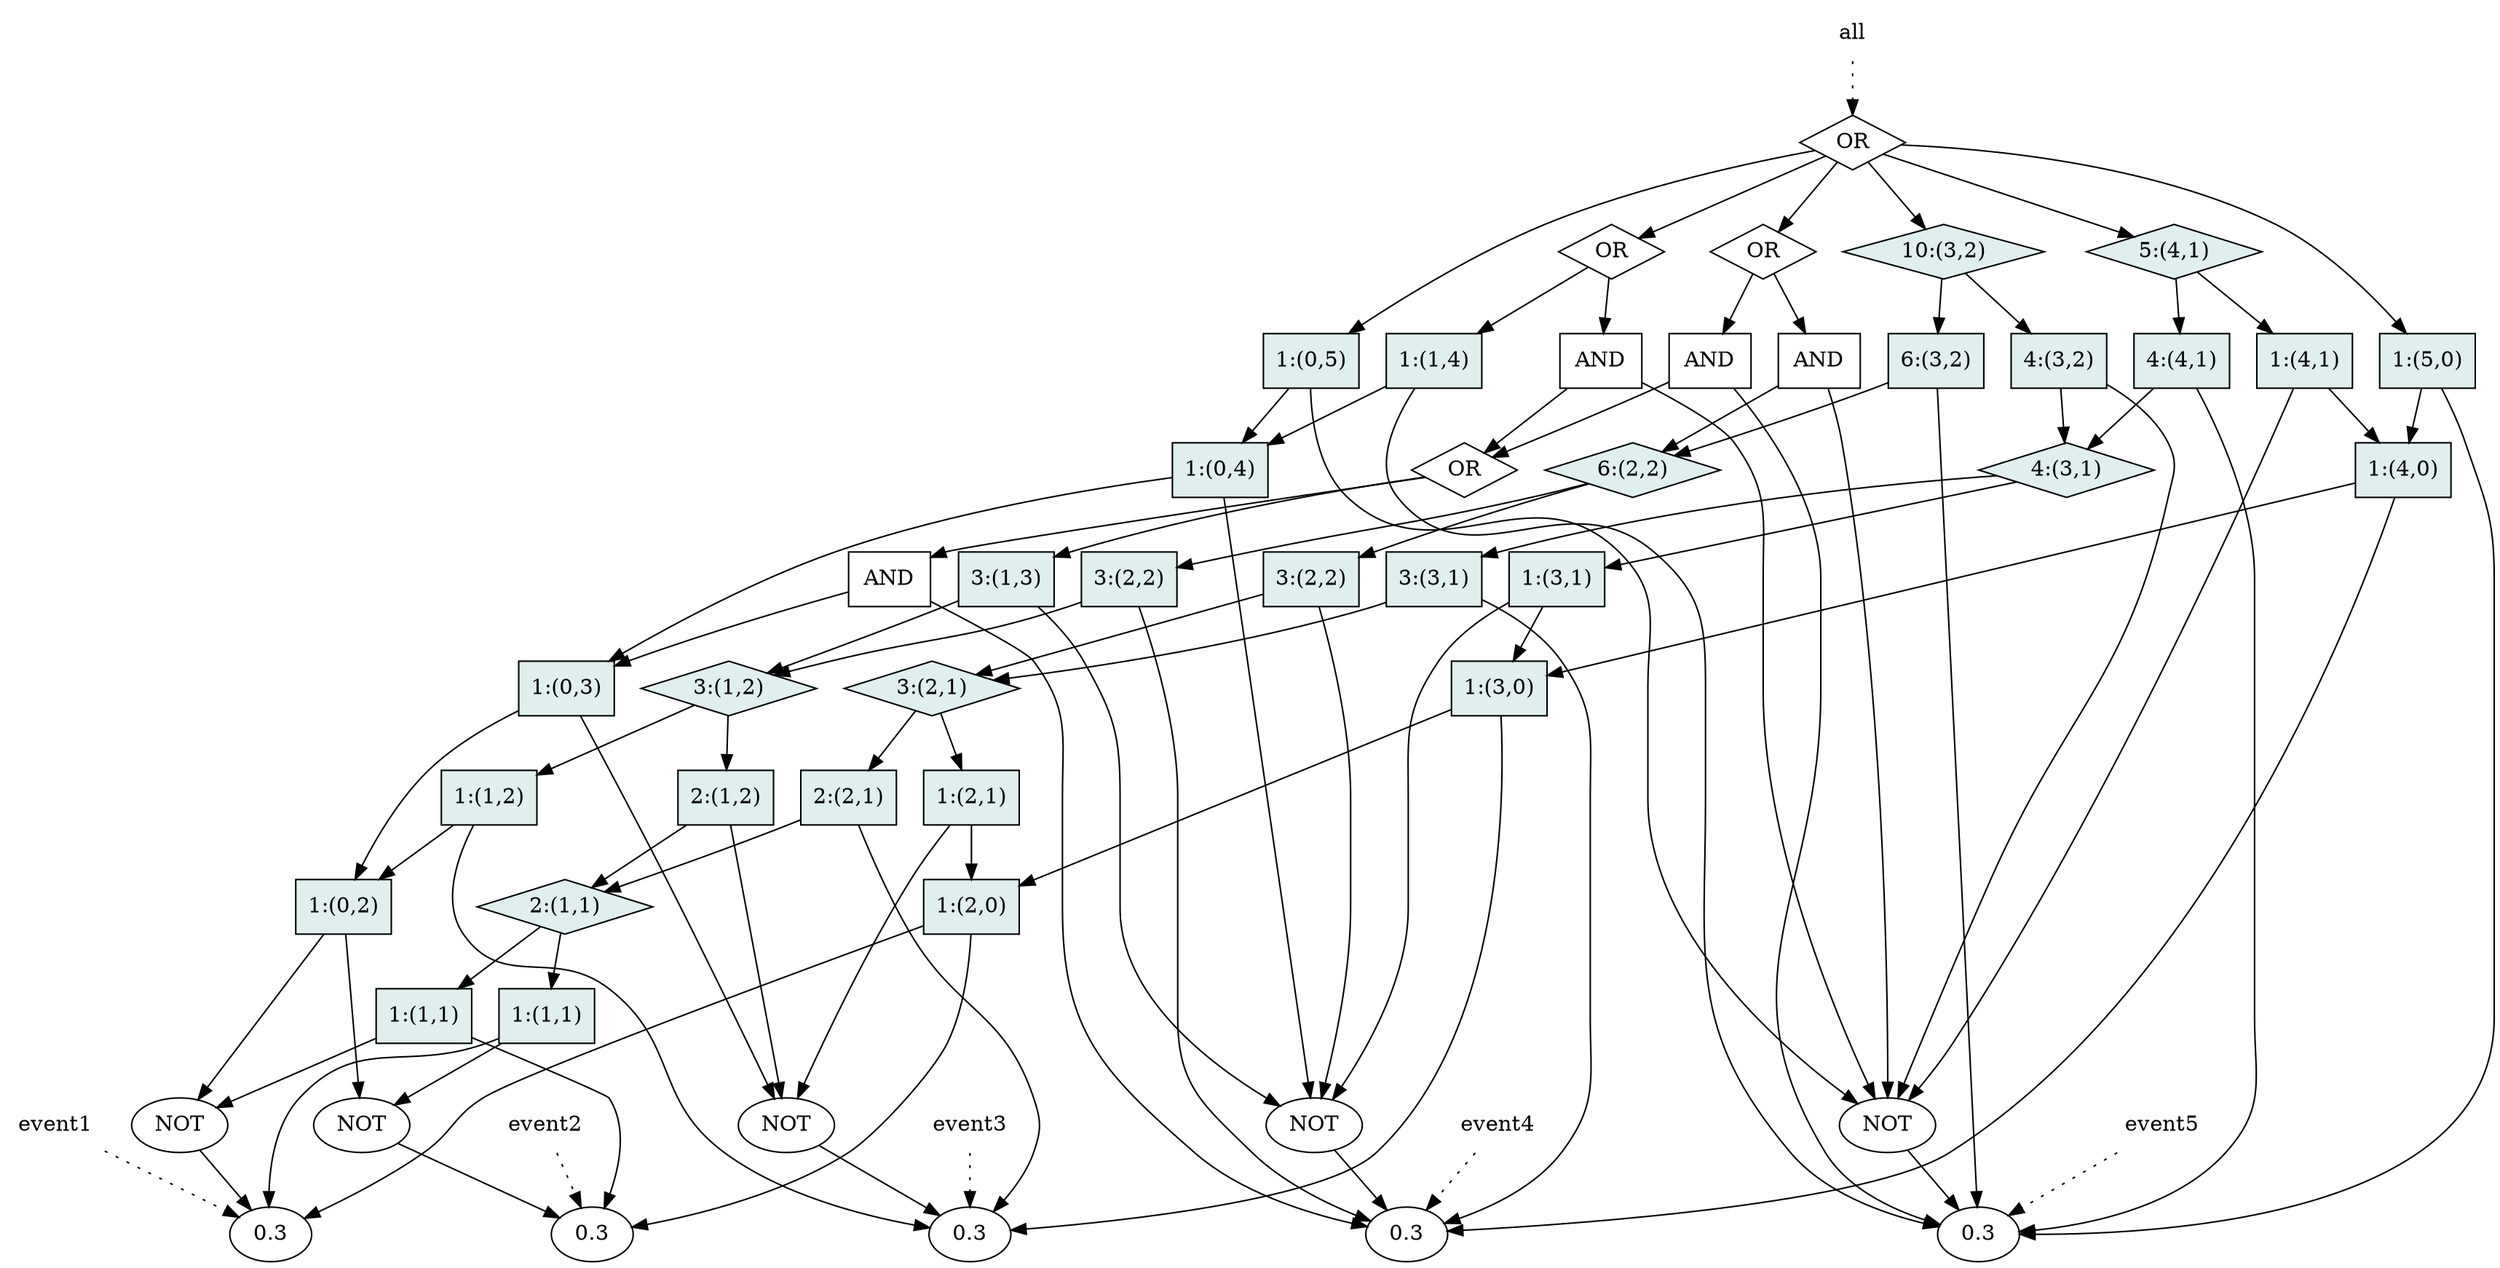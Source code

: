 digraph GP {
1 [label="0.3", shape="ellipse", style="filled", fillcolor="white"];
2 [label="0.3", shape="ellipse", style="filled", fillcolor="white"];
3 [label="1:(0,2)", shape="box", style="filled", fillcolor="azure2"];
-1 [label="NOT"];
-1 -> 1;
3 -> -1;
-2 [label="NOT"];
-2 -> 2;
3 -> -2;
4 [label="0.3", shape="ellipse", style="filled", fillcolor="white"];
5 [label="1:(0,3)", shape="box", style="filled", fillcolor="azure2"];
5 -> 3;
-4 [label="NOT"];
-4 -> 4;
5 -> -4;
6 [label="0.3", shape="ellipse", style="filled", fillcolor="white"];
7 [label="1:(0,4)", shape="box", style="filled", fillcolor="azure2"];
-6 [label="NOT"];
-6 -> 6;
7 -> -6;
7 -> 5;
8 [label="0.3", shape="ellipse", style="filled", fillcolor="white"];
9 [label="1:(0,5)", shape="box", style="filled", fillcolor="azure2"];
-8 [label="NOT"];
-8 -> 8;
9 -> -8;
9 -> 7;
10 [label="1:(1,4)", shape="box", style="filled", fillcolor="azure2"];
10 -> 8;
10 -> 7;
11 [label="AND", shape="box", style="filled", fillcolor="white"];
11 -> 5;
11 -> 6;
12 [label="1:(1,2)", shape="box", style="filled", fillcolor="azure2"];
12 -> 3;
12 -> 4;
13 [label="1:(1,1)", shape="box", style="filled", fillcolor="azure2"];
13 -> 2;
13 -> -1;
14 [label="1:(1,1)", shape="box", style="filled", fillcolor="azure2"];
14 -> 1;
14 -> -2;
15 [label="2:(1,1)", shape="diamond", style="filled", fillcolor="azure2"];
15 -> 13;
15 -> 14;
16 [label="2:(1,2)", shape="box", style="filled", fillcolor="azure2"];
16 -> -4;
16 -> 15;
17 [label="3:(1,2)", shape="diamond", style="filled", fillcolor="azure2"];
17 -> 16;
17 -> 12;
18 [label="3:(1,3)", shape="box", style="filled", fillcolor="azure2"];
18 -> 17;
18 -> -6;
19 [label="OR", shape="diamond", style="filled", fillcolor="white"];
 19 -> 18;
19 -> 11;
20 [label="AND", shape="box", style="filled", fillcolor="white"];
20 -> -8;
20 -> 19;
21 [label="OR", shape="diamond", style="filled", fillcolor="white"];
 21 -> 10;
21 -> 20;
22 [label="AND", shape="box", style="filled", fillcolor="white"];
22 -> 8;
22 -> 19;
23 [label="3:(2,2)", shape="box", style="filled", fillcolor="azure2"];
23 -> 17;
23 -> 6;
24 [label="2:(2,1)", shape="box", style="filled", fillcolor="azure2"];
24 -> 4;
24 -> 15;
25 [label="1:(2,0)", shape="box", style="filled", fillcolor="azure2"];
25 -> 1;
25 -> 2;
26 [label="1:(2,1)", shape="box", style="filled", fillcolor="azure2"];
26 -> 25;
26 -> -4;
27 [label="3:(2,1)", shape="diamond", style="filled", fillcolor="azure2"];
27 -> 24;
27 -> 26;
28 [label="3:(2,2)", shape="box", style="filled", fillcolor="azure2"];
28 -> -6;
28 -> 27;
29 [label="6:(2,2)", shape="diamond", style="filled", fillcolor="azure2"];
29 -> 28;
29 -> 23;
30 [label="AND", shape="box", style="filled", fillcolor="white"];
30 -> -8;
30 -> 29;
31 [label="OR", shape="diamond", style="filled", fillcolor="white"];
 31 -> 22;
31 -> 30;
32 [label="6:(3,2)", shape="box", style="filled", fillcolor="azure2"];
32 -> 8;
32 -> 29;
33 [label="3:(3,1)", shape="box", style="filled", fillcolor="azure2"];
33 -> 27;
33 -> 6;
34 [label="1:(3,0)", shape="box", style="filled", fillcolor="azure2"];
34 -> 25;
34 -> 4;
35 [label="1:(3,1)", shape="box", style="filled", fillcolor="azure2"];
35 -> 34;
35 -> -6;
36 [label="4:(3,1)", shape="diamond", style="filled", fillcolor="azure2"];
36 -> 33;
36 -> 35;
37 [label="4:(3,2)", shape="box", style="filled", fillcolor="azure2"];
37 -> -8;
37 -> 36;
38 [label="10:(3,2)", shape="diamond", style="filled", fillcolor="azure2"];
38 -> 32;
38 -> 37;
39 [label="4:(4,1)", shape="box", style="filled", fillcolor="azure2"];
39 -> 8;
39 -> 36;
40 [label="1:(4,0)", shape="box", style="filled", fillcolor="azure2"];
40 -> 34;
40 -> 6;
41 [label="1:(4,1)", shape="box", style="filled", fillcolor="azure2"];
41 -> 40;
41 -> -8;
42 [label="5:(4,1)", shape="diamond", style="filled", fillcolor="azure2"];
42 -> 41;
42 -> 39;
43 [label="1:(5,0)", shape="box", style="filled", fillcolor="azure2"];
43 -> 40;
43 -> 8;
44 [label="OR", shape="diamond", style="filled", fillcolor="white"];
 44 -> 38;
44 -> 9;
44 -> 42;
44 -> 43;
44 -> 21;
44 -> 31;
q_0 [ label="event1", shape="plaintext" ];
q_0 -> 1 [style="dotted" ];
q_1 [ label="event3", shape="plaintext" ];
q_1 -> 4 [style="dotted" ];
q_2 [ label="event5", shape="plaintext" ];
q_2 -> 8 [style="dotted" ];
q_3 [ label="event4", shape="plaintext" ];
q_3 -> 6 [style="dotted" ];
q_4 [ label="all", shape="plaintext" ];
q_4 -> 44 [style="dotted" ];
q_5 [ label="event2", shape="plaintext" ];
q_5 -> 2 [style="dotted" ];
{
rank = same;
1 -> 2 -> 4 -> 6 -> 8  [ style=invis ];
rankdir = LR;
}
{
rank = same;
-1 -> -2 -> -4 -> -6 -> -8 [ style=invis ];
rankdir = LR;
}
{
rank = same;
21 -> 31 -> 38 ->  42  [ style=invis ];
rankdir = LR;
}
{
rank = same;
9 -> 10 -> 20 -> 22 -> 30 -> 32 -> 37 -> 39 -> 41 -> 43 [style=invis ];
rankdir = LR;
}
{
rank = same;
7 -> 19 -> 29 -> 36 -> 40  [style=invis ];
rankdir = LR;
}

{
rank = same;
11 -> 18 -> 23 -> 28 -> 33 -> 35  [style=invis ];
rankdir = LR;
}

{
rank = same;
5 -> 17 -> 27 -> 34  [style=invis ];
rankdir = LR;
}
{
rank = same;
12 -> 16 -> 24 -> 26  [style=invis ];
rankdir = LR;
}
{
rank = same;
3 -> 15 -> 25  [style=invis ];
rankdir = LR;
}
}
